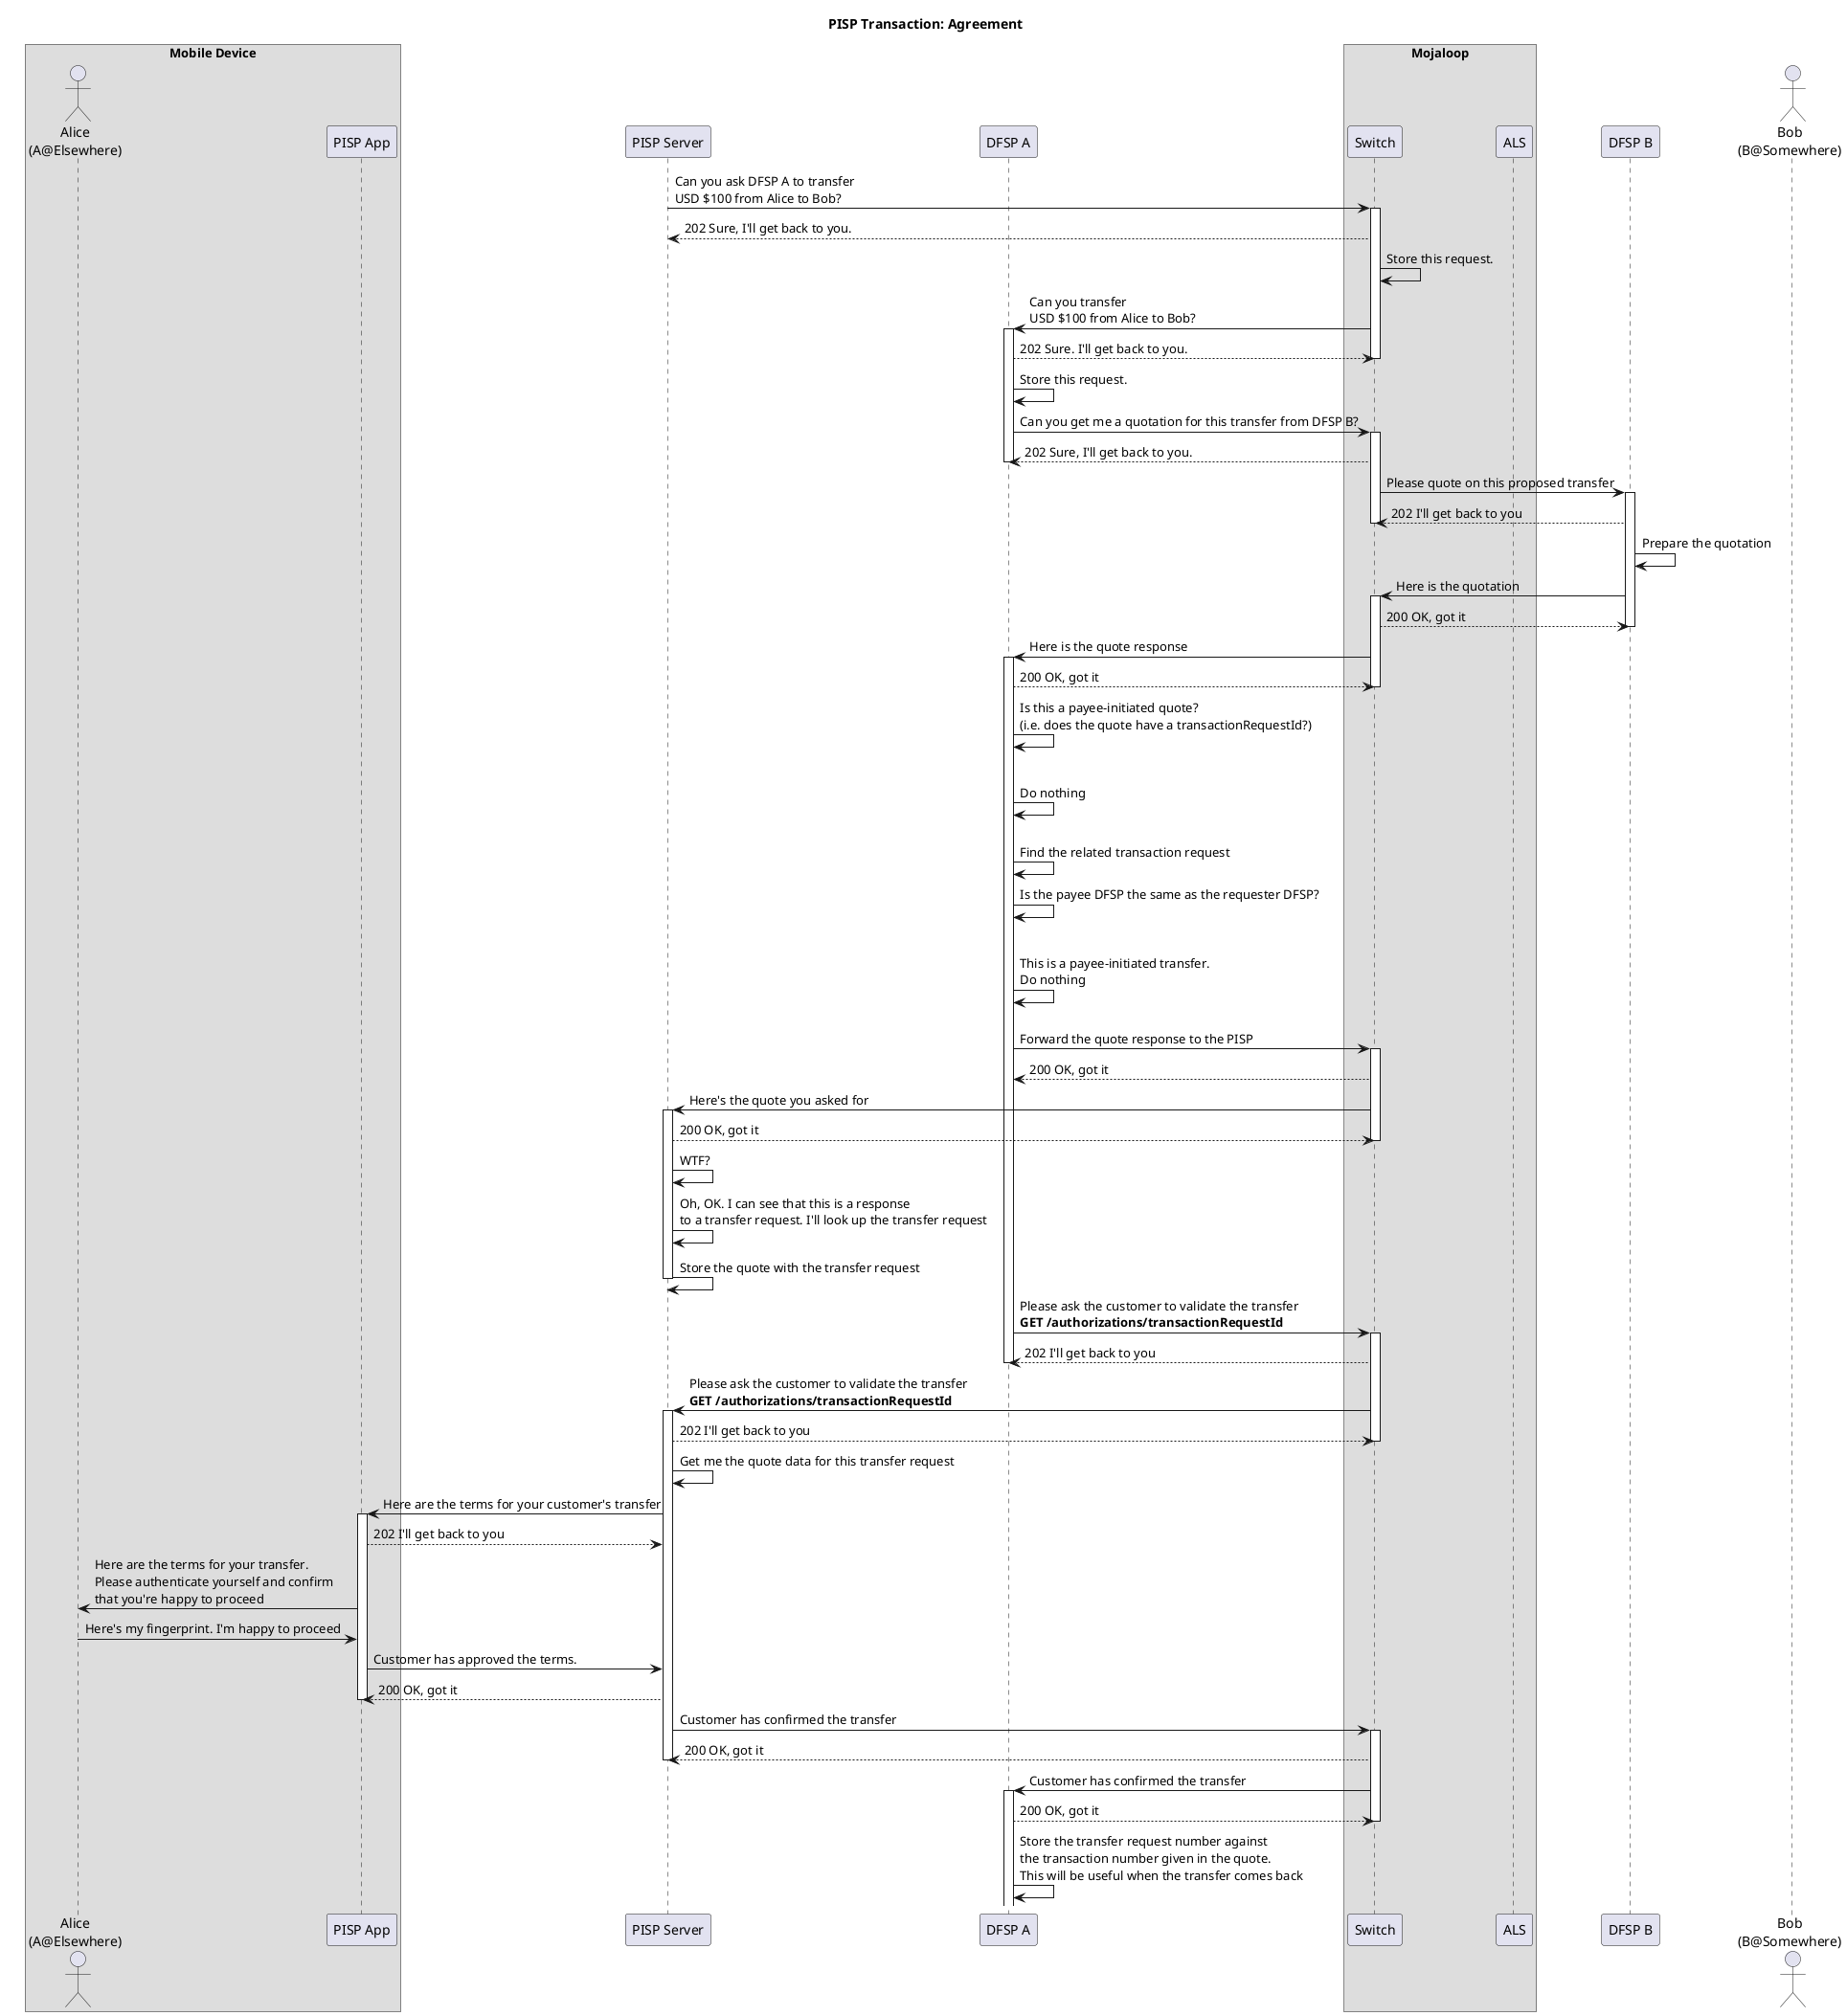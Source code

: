 @startuml

title PISP Transaction: Agreement
 
box "Mobile Device"
    actor "Alice\n(A@Elsewhere)" as CA
    participant "PISP App" as App
end box
participant "PISP Server" as D1
participant "DFSP A" as D2
box "Mojaloop"
    participant "Switch" as S
    participant "ALS" as A 
end box
participant "DFSP B" as D3
actor "Bob\n(B@Somewhere)" as CB

D1->S: Can you ask DFSP A to transfer\nUSD $100 from Alice to Bob?
activate S
S-->D1: 202 Sure, I'll get back to you.
deactivate D1

S->S: Store this request.
S->D2: Can you transfer\nUSD $100 from Alice to Bob?
activate D2
D2-->S: 202 Sure. I'll get back to you.
deactivate S
D2->D2: Store this request.

D2->S: Can you get me a quotation for this transfer from DFSP B?
activate S
S-->D2: 202 Sure, I'll get back to you.
deactivate D2

S->D3:Please quote on this proposed transfer
activate D3
D3-->S:202 I'll get back to you
deactivate S
D3->D3:Prepare the quotation
D3->S:Here is the quotation
activate S 
S-->D3:200 OK, got it
deactivate D3

S->D2:Here is the quote response
activate D2
D2-->S:200 OK, got it
deactivate S
D2->D2:Is this a payee-initiated quote?\n(i.e. does the quote have a transactionRequestId?)
alt No, it isn't
D2->D2:Do nothing
else Yes, it is.
D2->D2:Find the related transaction request
D2->D2:Is the payee DFSP the same as the requester DFSP?
alt Yes, it is.
D2->D2:This is a payee-initiated transfer.\nDo nothing
else No, it isn't
D2->S:Forward the quote response to the PISP
activate S
S-->D2:200 OK, got it

S->D1:Here's the quote you asked for
activate D1
D1-->S:200 OK, got it
deactivate S 
D1->D1:WTF?
D1->D1:Oh, OK. I can see that this is a response\nto a transfer request. I'll look up the transfer request
D1->D1:Store the quote with the transfer request
deactivate D1
D2->S:Please ask the customer to validate the transfer\n**GET /authorizations/transactionRequestId**
activate S
S-->D2:202 I'll get back to you
deactivate D2
S->D1:Please ask the customer to validate the transfer\n**GET /authorizations/transactionRequestId**
activate D1
D1-->S:202 I'll get back to you
deactivate S
D1->D1:Get me the quote data for this transfer request
D1->App:Here are the terms for your customer's transfer
activate App
App-->D1:202 I'll get back to you
App->CA:Here are the terms for your transfer.\nPlease authenticate yourself and confirm\nthat you're happy to proceed
CA->App:Here's my fingerprint. I'm happy to proceed
App->D1:Customer has approved the terms.
D1-->App:200 OK, got it
deactivate App
D1->S:Customer has confirmed the transfer
activate S
S-->D1:200 OK, got it
deactivate D1
S->D2:Customer has confirmed the transfer
activate D2
D2-->S:200 OK, got it
deactivate S
D2->D2:Store the transfer request number against\nthe transaction number given in the quote.\nThis will be useful when the transfer comes back 


@enduml